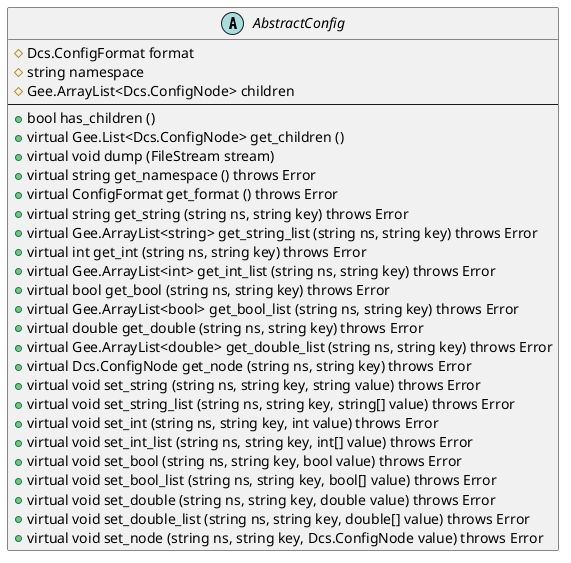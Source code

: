 /'
 '  UML inlude file for AbstractConfig class
 '/

@startuml
abstract class AbstractConfig {
    #Dcs.ConfigFormat format
    #string namespace
    #Gee.ArrayList<Dcs.ConfigNode> children
    ----
    +bool has_children ()
    +virtual Gee.List<Dcs.ConfigNode> get_children ()
    +virtual void dump (FileStream stream)
    +virtual string get_namespace () throws Error
    +virtual ConfigFormat get_format () throws Error
    +virtual string get_string (string ns, string key) throws Error
    +virtual Gee.ArrayList<string> get_string_list (string ns, string key) throws Error
    +virtual int get_int (string ns, string key) throws Error
    +virtual Gee.ArrayList<int> get_int_list (string ns, string key) throws Error
    +virtual bool get_bool (string ns, string key) throws Error
    +virtual Gee.ArrayList<bool> get_bool_list (string ns, string key) throws Error
    +virtual double get_double (string ns, string key) throws Error
    +virtual Gee.ArrayList<double> get_double_list (string ns, string key) throws Error
    +virtual Dcs.ConfigNode get_node (string ns, string key) throws Error
    +virtual void set_string (string ns, string key, string value) throws Error
    +virtual void set_string_list (string ns, string key, string[] value) throws Error
    +virtual void set_int (string ns, string key, int value) throws Error
    +virtual void set_int_list (string ns, string key, int[] value) throws Error
    +virtual void set_bool (string ns, string key, bool value) throws Error
    +virtual void set_bool_list (string ns, string key, bool[] value) throws Error
    +virtual void set_double (string ns, string key, double value) throws Error
    +virtual void set_double_list (string ns, string key, double[] value) throws Error
    +virtual void set_node (string ns, string key, Dcs.ConfigNode value) throws Error
}
@enduml
